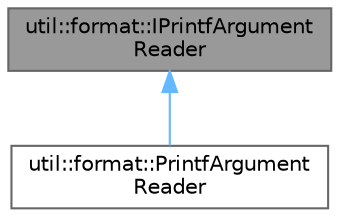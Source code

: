 digraph "util::format::IPrintfArgumentReader"
{
 // LATEX_PDF_SIZE
  bgcolor="transparent";
  edge [fontname=Helvetica,fontsize=10,labelfontname=Helvetica,labelfontsize=10];
  node [fontname=Helvetica,fontsize=10,shape=box,height=0.2,width=0.4];
  Node1 [id="Node000001",label="util::format::IPrintfArgument\lReader",height=0.2,width=0.4,color="gray40", fillcolor="grey60", style="filled", fontcolor="black",tooltip=" "];
  Node1 -> Node2 [id="edge1_Node000001_Node000002",dir="back",color="steelblue1",style="solid",tooltip=" "];
  Node2 [id="Node000002",label="util::format::PrintfArgument\lReader",height=0.2,width=0.4,color="gray40", fillcolor="white", style="filled",URL="$d6/d68/classutil_1_1format_1_1PrintfArgumentReader.html",tooltip=" "];
}

